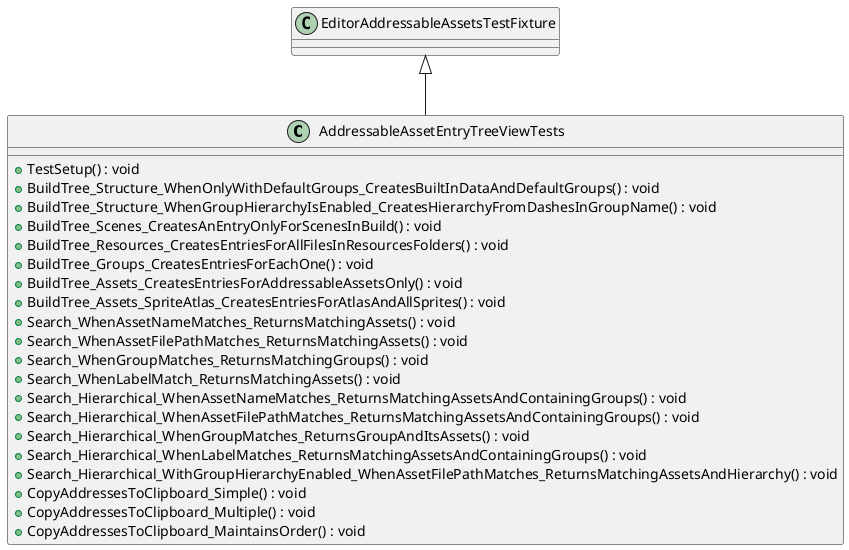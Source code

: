 @startuml
class AddressableAssetEntryTreeViewTests {
    + TestSetup() : void
    + BuildTree_Structure_WhenOnlyWithDefaultGroups_CreatesBuiltInDataAndDefaultGroups() : void
    + BuildTree_Structure_WhenGroupHierarchyIsEnabled_CreatesHierarchyFromDashesInGroupName() : void
    + BuildTree_Scenes_CreatesAnEntryOnlyForScenesInBuild() : void
    + BuildTree_Resources_CreatesEntriesForAllFilesInResourcesFolders() : void
    + BuildTree_Groups_CreatesEntriesForEachOne() : void
    + BuildTree_Assets_CreatesEntriesForAddressableAssetsOnly() : void
    + BuildTree_Assets_SpriteAtlas_CreatesEntriesForAtlasAndAllSprites() : void
    + Search_WhenAssetNameMatches_ReturnsMatchingAssets() : void
    + Search_WhenAssetFilePathMatches_ReturnsMatchingAssets() : void
    + Search_WhenGroupMatches_ReturnsMatchingGroups() : void
    + Search_WhenLabelMatch_ReturnsMatchingAssets() : void
    + Search_Hierarchical_WhenAssetNameMatches_ReturnsMatchingAssetsAndContainingGroups() : void
    + Search_Hierarchical_WhenAssetFilePathMatches_ReturnsMatchingAssetsAndContainingGroups() : void
    + Search_Hierarchical_WhenGroupMatches_ReturnsGroupAndItsAssets() : void
    + Search_Hierarchical_WhenLabelMatches_ReturnsMatchingAssetsAndContainingGroups() : void
    + Search_Hierarchical_WithGroupHierarchyEnabled_WhenAssetFilePathMatches_ReturnsMatchingAssetsAndHierarchy() : void
    + CopyAddressesToClipboard_Simple() : void
    + CopyAddressesToClipboard_Multiple() : void
    + CopyAddressesToClipboard_MaintainsOrder() : void
}
EditorAddressableAssetsTestFixture <|-- AddressableAssetEntryTreeViewTests
@enduml

